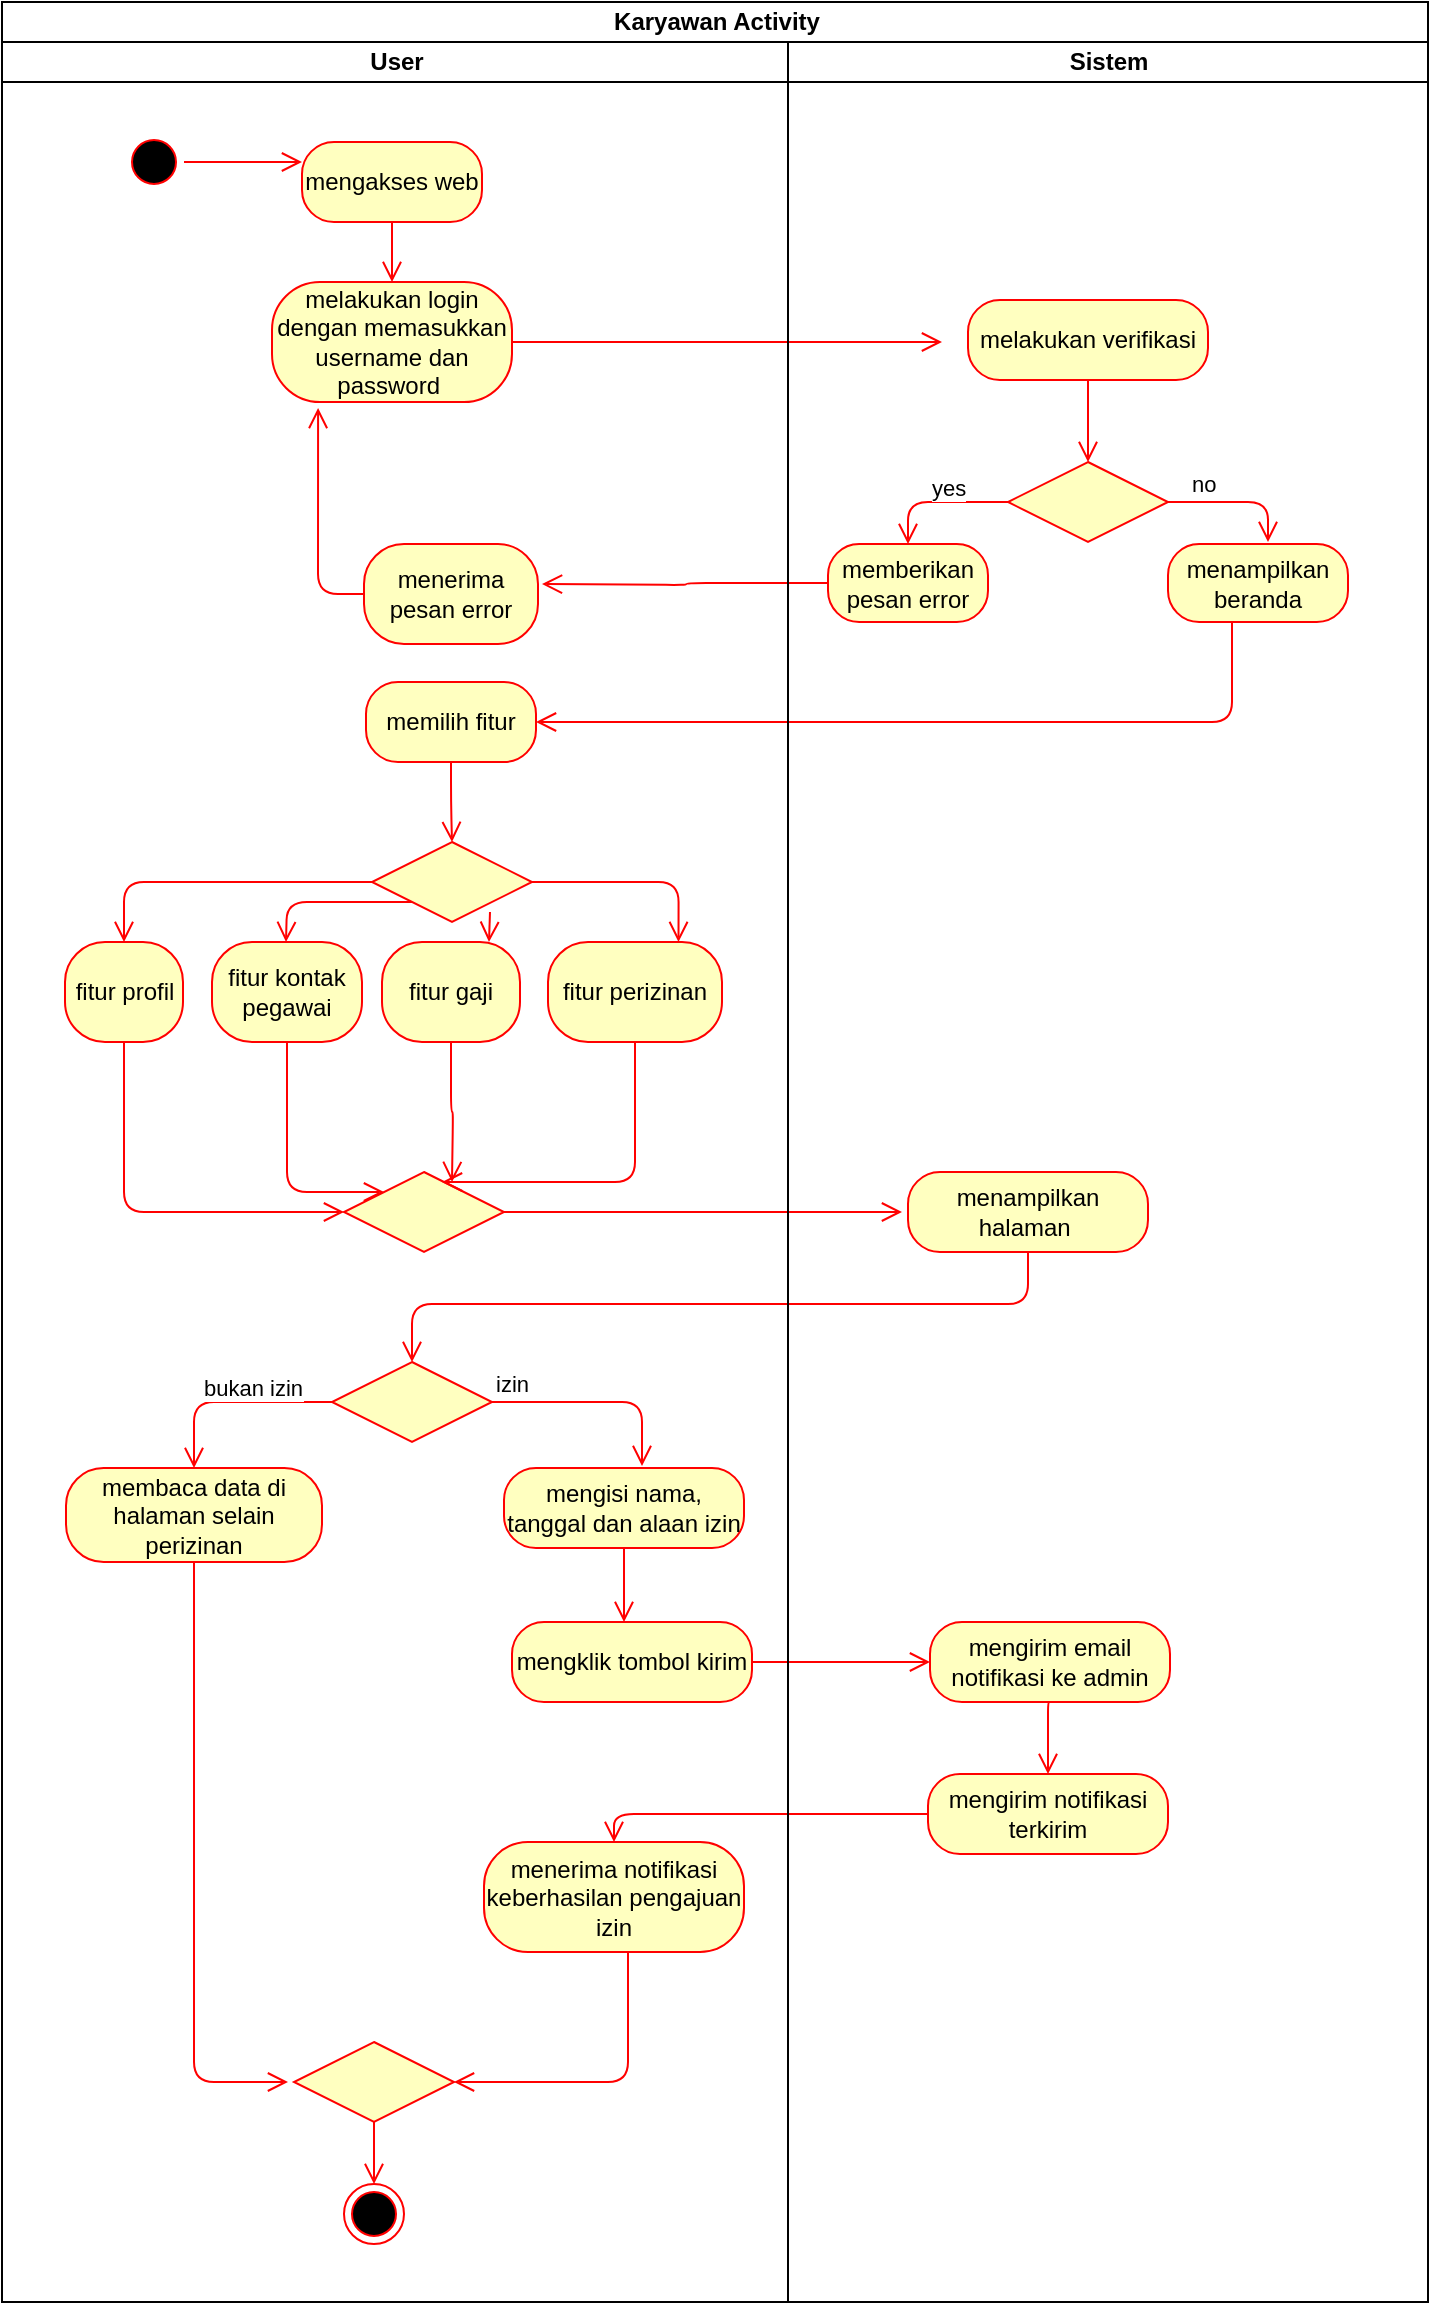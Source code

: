 <mxfile version="10.9.8" type="device"><diagram id="daq8eiLRoNK0rg7QigqB" name="Page-1"><mxGraphModel dx="868" dy="1604" grid="1" gridSize="10" guides="1" tooltips="1" connect="1" arrows="1" fold="1" page="1" pageScale="1" pageWidth="827" pageHeight="1169" math="0" shadow="0"><root><mxCell id="0"/><mxCell id="1" parent="0"/><mxCell id="wMrzQ9i5Yjg6TsxoMLH2-11" value="Karyawan Activity" style="swimlane;html=1;childLayout=stackLayout;resizeParent=1;resizeParentMax=0;startSize=20;" parent="1" vertex="1"><mxGeometry x="57" y="-800" width="713" height="1150" as="geometry"/></mxCell><mxCell id="wMrzQ9i5Yjg6TsxoMLH2-12" value="User" style="swimlane;html=1;startSize=20;" parent="wMrzQ9i5Yjg6TsxoMLH2-11" vertex="1"><mxGeometry y="20" width="393" height="1130" as="geometry"/></mxCell><mxCell id="wMrzQ9i5Yjg6TsxoMLH2-16" value="" style="ellipse;html=1;shape=startState;fillColor=#000000;strokeColor=#ff0000;" parent="wMrzQ9i5Yjg6TsxoMLH2-12" vertex="1"><mxGeometry x="61" y="45" width="30" height="30" as="geometry"/></mxCell><mxCell id="wMrzQ9i5Yjg6TsxoMLH2-17" value="" style="edgeStyle=orthogonalEdgeStyle;html=1;verticalAlign=bottom;endArrow=open;endSize=8;strokeColor=#ff0000;entryX=0;entryY=0.25;entryDx=0;entryDy=0;" parent="wMrzQ9i5Yjg6TsxoMLH2-12" source="wMrzQ9i5Yjg6TsxoMLH2-16" edge="1" target="3ygSTChkmW4-3VR6TERX-16"><mxGeometry relative="1" as="geometry"><mxPoint x="135" y="100" as="targetPoint"/></mxGeometry></mxCell><mxCell id="wMrzQ9i5Yjg6TsxoMLH2-26" value="" style="edgeStyle=orthogonalEdgeStyle;html=1;verticalAlign=bottom;endArrow=open;endSize=8;strokeColor=#ff0000;" parent="wMrzQ9i5Yjg6TsxoMLH2-12" source="wMrzQ9i5Yjg6TsxoMLH2-25" edge="1"><mxGeometry relative="1" as="geometry"><mxPoint x="311" y="790" as="targetPoint"/></mxGeometry></mxCell><mxCell id="wMrzQ9i5Yjg6TsxoMLH2-42" value="" style="ellipse;html=1;shape=endState;fillColor=#000000;strokeColor=#ff0000;" parent="wMrzQ9i5Yjg6TsxoMLH2-12" vertex="1"><mxGeometry x="171" y="1071" width="30" height="30" as="geometry"/></mxCell><mxCell id="3ygSTChkmW4-3VR6TERX-8" value="menerima notifikasi keberhasilan pengajuan izin" style="rounded=1;whiteSpace=wrap;html=1;arcSize=40;fontColor=#000000;fillColor=#ffffc0;strokeColor=#ff0000;" vertex="1" parent="wMrzQ9i5Yjg6TsxoMLH2-12"><mxGeometry x="241" y="900" width="130" height="55" as="geometry"/></mxCell><mxCell id="3ygSTChkmW4-3VR6TERX-9" value="" style="edgeStyle=orthogonalEdgeStyle;html=1;verticalAlign=bottom;endArrow=open;endSize=8;strokeColor=#ff0000;entryX=1;entryY=0.5;entryDx=0;entryDy=0;" edge="1" source="3ygSTChkmW4-3VR6TERX-8" parent="wMrzQ9i5Yjg6TsxoMLH2-12" target="3ygSTChkmW4-3VR6TERX-79"><mxGeometry relative="1" as="geometry"><mxPoint x="306" y="1020" as="targetPoint"/><Array as="points"><mxPoint x="313" y="1020"/></Array></mxGeometry></mxCell><mxCell id="3ygSTChkmW4-3VR6TERX-11" value="mengklik tombol kirim" style="rounded=1;whiteSpace=wrap;html=1;arcSize=40;fontColor=#000000;fillColor=#ffffc0;strokeColor=#ff0000;" vertex="1" parent="wMrzQ9i5Yjg6TsxoMLH2-12"><mxGeometry x="255" y="790" width="120" height="40" as="geometry"/></mxCell><mxCell id="3ygSTChkmW4-3VR6TERX-16" value="mengakses web" style="rounded=1;whiteSpace=wrap;html=1;arcSize=40;fontColor=#000000;fillColor=#ffffc0;strokeColor=#ff0000;" vertex="1" parent="wMrzQ9i5Yjg6TsxoMLH2-12"><mxGeometry x="150" y="50" width="90" height="40" as="geometry"/></mxCell><mxCell id="3ygSTChkmW4-3VR6TERX-17" value="" style="edgeStyle=orthogonalEdgeStyle;html=1;verticalAlign=bottom;endArrow=open;endSize=8;strokeColor=#ff0000;entryX=0.5;entryY=0;entryDx=0;entryDy=0;" edge="1" source="3ygSTChkmW4-3VR6TERX-16" parent="wMrzQ9i5Yjg6TsxoMLH2-12" target="3ygSTChkmW4-3VR6TERX-18"><mxGeometry relative="1" as="geometry"><mxPoint x="250" y="110" as="targetPoint"/></mxGeometry></mxCell><mxCell id="3ygSTChkmW4-3VR6TERX-18" value="melakukan login dengan memasukkan username dan password&amp;nbsp;" style="rounded=1;whiteSpace=wrap;html=1;arcSize=40;fontColor=#000000;fillColor=#ffffc0;strokeColor=#ff0000;" vertex="1" parent="wMrzQ9i5Yjg6TsxoMLH2-12"><mxGeometry x="135" y="120" width="120" height="60" as="geometry"/></mxCell><mxCell id="3ygSTChkmW4-3VR6TERX-19" value="" style="edgeStyle=orthogonalEdgeStyle;html=1;verticalAlign=bottom;endArrow=open;endSize=8;strokeColor=#ff0000;" edge="1" source="3ygSTChkmW4-3VR6TERX-18" parent="wMrzQ9i5Yjg6TsxoMLH2-12"><mxGeometry relative="1" as="geometry"><mxPoint x="470" y="150" as="targetPoint"/></mxGeometry></mxCell><mxCell id="3ygSTChkmW4-3VR6TERX-40" value="menerima pesan error" style="rounded=1;whiteSpace=wrap;html=1;arcSize=40;fontColor=#000000;fillColor=#ffffc0;strokeColor=#ff0000;" vertex="1" parent="wMrzQ9i5Yjg6TsxoMLH2-12"><mxGeometry x="181" y="251" width="87" height="50" as="geometry"/></mxCell><mxCell id="3ygSTChkmW4-3VR6TERX-41" value="" style="edgeStyle=orthogonalEdgeStyle;html=1;verticalAlign=bottom;endArrow=open;endSize=8;strokeColor=#ff0000;entryX=0.192;entryY=1.05;entryDx=0;entryDy=0;entryPerimeter=0;exitX=0;exitY=0.5;exitDx=0;exitDy=0;" edge="1" source="3ygSTChkmW4-3VR6TERX-40" parent="wMrzQ9i5Yjg6TsxoMLH2-12" target="3ygSTChkmW4-3VR6TERX-18"><mxGeometry relative="1" as="geometry"><mxPoint x="225" y="340" as="targetPoint"/></mxGeometry></mxCell><mxCell id="3ygSTChkmW4-3VR6TERX-44" value="memilih fitur" style="rounded=1;whiteSpace=wrap;html=1;arcSize=40;fontColor=#000000;fillColor=#ffffc0;strokeColor=#ff0000;" vertex="1" parent="wMrzQ9i5Yjg6TsxoMLH2-12"><mxGeometry x="182" y="320" width="85" height="40" as="geometry"/></mxCell><mxCell id="3ygSTChkmW4-3VR6TERX-45" value="" style="edgeStyle=orthogonalEdgeStyle;html=1;verticalAlign=bottom;endArrow=open;endSize=8;strokeColor=#ff0000;" edge="1" source="3ygSTChkmW4-3VR6TERX-44" parent="wMrzQ9i5Yjg6TsxoMLH2-12" target="3ygSTChkmW4-3VR6TERX-49"><mxGeometry relative="1" as="geometry"><mxPoint x="225" y="420" as="targetPoint"/></mxGeometry></mxCell><mxCell id="3ygSTChkmW4-3VR6TERX-49" value="" style="rhombus;whiteSpace=wrap;html=1;fillColor=#ffffc0;strokeColor=#ff0000;" vertex="1" parent="wMrzQ9i5Yjg6TsxoMLH2-12"><mxGeometry x="185" y="400" width="80" height="40" as="geometry"/></mxCell><mxCell id="3ygSTChkmW4-3VR6TERX-50" value="" style="edgeStyle=orthogonalEdgeStyle;html=1;align=left;verticalAlign=bottom;endArrow=open;endSize=8;strokeColor=#ff0000;entryX=0.75;entryY=0;entryDx=0;entryDy=0;" edge="1" source="3ygSTChkmW4-3VR6TERX-49" parent="wMrzQ9i5Yjg6TsxoMLH2-12" target="3ygSTChkmW4-3VR6TERX-60"><mxGeometry x="-1" relative="1" as="geometry"><mxPoint x="365" y="420" as="targetPoint"/></mxGeometry></mxCell><mxCell id="3ygSTChkmW4-3VR6TERX-51" value="" style="edgeStyle=orthogonalEdgeStyle;html=1;align=left;verticalAlign=top;endArrow=open;endSize=8;strokeColor=#ff0000;entryX=0.5;entryY=0;entryDx=0;entryDy=0;" edge="1" source="3ygSTChkmW4-3VR6TERX-49" parent="wMrzQ9i5Yjg6TsxoMLH2-12" target="3ygSTChkmW4-3VR6TERX-52"><mxGeometry x="-1" relative="1" as="geometry"><mxPoint x="70" y="420" as="targetPoint"/></mxGeometry></mxCell><mxCell id="3ygSTChkmW4-3VR6TERX-52" value="fitur profil" style="rounded=1;whiteSpace=wrap;html=1;arcSize=40;fontColor=#000000;fillColor=#ffffc0;strokeColor=#ff0000;" vertex="1" parent="wMrzQ9i5Yjg6TsxoMLH2-12"><mxGeometry x="31.5" y="450" width="59" height="50" as="geometry"/></mxCell><mxCell id="3ygSTChkmW4-3VR6TERX-53" value="" style="edgeStyle=orthogonalEdgeStyle;html=1;verticalAlign=bottom;endArrow=open;endSize=8;strokeColor=#ff0000;entryX=0;entryY=0.5;entryDx=0;entryDy=0;" edge="1" source="3ygSTChkmW4-3VR6TERX-52" parent="wMrzQ9i5Yjg6TsxoMLH2-12" target="3ygSTChkmW4-3VR6TERX-69"><mxGeometry relative="1" as="geometry"><mxPoint x="61" y="530" as="targetPoint"/><Array as="points"><mxPoint x="61" y="585"/></Array></mxGeometry></mxCell><mxCell id="3ygSTChkmW4-3VR6TERX-54" value="fitur kontak pegawai" style="rounded=1;whiteSpace=wrap;html=1;arcSize=40;fontColor=#000000;fillColor=#ffffc0;strokeColor=#ff0000;" vertex="1" parent="wMrzQ9i5Yjg6TsxoMLH2-12"><mxGeometry x="105" y="450" width="75" height="50" as="geometry"/></mxCell><mxCell id="3ygSTChkmW4-3VR6TERX-55" value="" style="edgeStyle=orthogonalEdgeStyle;html=1;verticalAlign=bottom;endArrow=open;endSize=8;strokeColor=#ff0000;entryX=0;entryY=0;entryDx=0;entryDy=0;" edge="1" source="3ygSTChkmW4-3VR6TERX-54" parent="wMrzQ9i5Yjg6TsxoMLH2-12" target="3ygSTChkmW4-3VR6TERX-69"><mxGeometry relative="1" as="geometry"><mxPoint x="143" y="540" as="targetPoint"/><Array as="points"><mxPoint x="143" y="575"/></Array></mxGeometry></mxCell><mxCell id="3ygSTChkmW4-3VR6TERX-58" value="fitur gaji" style="rounded=1;whiteSpace=wrap;html=1;arcSize=40;fontColor=#000000;fillColor=#ffffc0;strokeColor=#ff0000;" vertex="1" parent="wMrzQ9i5Yjg6TsxoMLH2-12"><mxGeometry x="190" y="450" width="69" height="50" as="geometry"/></mxCell><mxCell id="3ygSTChkmW4-3VR6TERX-59" value="" style="edgeStyle=orthogonalEdgeStyle;html=1;verticalAlign=bottom;endArrow=open;endSize=8;strokeColor=#ff0000;" edge="1" source="3ygSTChkmW4-3VR6TERX-58" parent="wMrzQ9i5Yjg6TsxoMLH2-12"><mxGeometry relative="1" as="geometry"><mxPoint x="225" y="570" as="targetPoint"/></mxGeometry></mxCell><mxCell id="3ygSTChkmW4-3VR6TERX-60" value="fitur perizinan" style="rounded=1;whiteSpace=wrap;html=1;arcSize=40;fontColor=#000000;fillColor=#ffffc0;strokeColor=#ff0000;" vertex="1" parent="wMrzQ9i5Yjg6TsxoMLH2-12"><mxGeometry x="273" y="450" width="87" height="50" as="geometry"/></mxCell><mxCell id="3ygSTChkmW4-3VR6TERX-62" value="" style="edgeStyle=orthogonalEdgeStyle;html=1;verticalAlign=bottom;endArrow=open;endSize=8;strokeColor=#ff0000;exitX=0;exitY=1;exitDx=0;exitDy=0;" edge="1" parent="wMrzQ9i5Yjg6TsxoMLH2-12" source="3ygSTChkmW4-3VR6TERX-49"><mxGeometry relative="1" as="geometry"><mxPoint x="142" y="450" as="targetPoint"/><mxPoint x="142" y="410" as="sourcePoint"/></mxGeometry></mxCell><mxCell id="3ygSTChkmW4-3VR6TERX-65" value="" style="edgeStyle=orthogonalEdgeStyle;html=1;verticalAlign=bottom;endArrow=open;endSize=8;strokeColor=#ff0000;" edge="1" parent="wMrzQ9i5Yjg6TsxoMLH2-12"><mxGeometry relative="1" as="geometry"><mxPoint x="243.5" y="450" as="targetPoint"/><mxPoint x="244" y="435" as="sourcePoint"/><Array as="points"><mxPoint x="244" y="435"/><mxPoint x="244" y="435"/></Array></mxGeometry></mxCell><mxCell id="3ygSTChkmW4-3VR6TERX-69" value="" style="rhombus;whiteSpace=wrap;html=1;fillColor=#ffffc0;strokeColor=#ff0000;" vertex="1" parent="wMrzQ9i5Yjg6TsxoMLH2-12"><mxGeometry x="171" y="565" width="80" height="40" as="geometry"/></mxCell><mxCell id="3ygSTChkmW4-3VR6TERX-70" value="" style="edgeStyle=orthogonalEdgeStyle;html=1;align=left;verticalAlign=bottom;endArrow=open;endSize=8;strokeColor=#ff0000;" edge="1" source="3ygSTChkmW4-3VR6TERX-69" parent="wMrzQ9i5Yjg6TsxoMLH2-12"><mxGeometry x="-0.909" y="35" relative="1" as="geometry"><mxPoint x="450" y="585" as="targetPoint"/><mxPoint as="offset"/></mxGeometry></mxCell><mxCell id="3ygSTChkmW4-3VR6TERX-61" value="" style="edgeStyle=orthogonalEdgeStyle;html=1;verticalAlign=bottom;endArrow=open;endSize=8;strokeColor=#ff0000;" edge="1" source="3ygSTChkmW4-3VR6TERX-60" parent="wMrzQ9i5Yjg6TsxoMLH2-12"><mxGeometry relative="1" as="geometry"><mxPoint x="220" y="570" as="targetPoint"/><Array as="points"><mxPoint x="317" y="570"/><mxPoint x="231" y="570"/></Array></mxGeometry></mxCell><mxCell id="3ygSTChkmW4-3VR6TERX-73" value="" style="rhombus;whiteSpace=wrap;html=1;fillColor=#ffffc0;strokeColor=#ff0000;" vertex="1" parent="wMrzQ9i5Yjg6TsxoMLH2-12"><mxGeometry x="165" y="660" width="80" height="40" as="geometry"/></mxCell><mxCell id="3ygSTChkmW4-3VR6TERX-74" value="izin" style="edgeStyle=orthogonalEdgeStyle;html=1;align=left;verticalAlign=bottom;endArrow=open;endSize=8;strokeColor=#ff0000;entryX=0.575;entryY=-0.025;entryDx=0;entryDy=0;entryPerimeter=0;" edge="1" source="3ygSTChkmW4-3VR6TERX-73" parent="wMrzQ9i5Yjg6TsxoMLH2-12" target="wMrzQ9i5Yjg6TsxoMLH2-25"><mxGeometry x="-1" relative="1" as="geometry"><mxPoint x="345" y="680" as="targetPoint"/></mxGeometry></mxCell><mxCell id="3ygSTChkmW4-3VR6TERX-75" value="bukan izin" style="edgeStyle=orthogonalEdgeStyle;html=1;align=left;verticalAlign=top;endArrow=open;endSize=8;strokeColor=#ff0000;" edge="1" source="3ygSTChkmW4-3VR6TERX-73" parent="wMrzQ9i5Yjg6TsxoMLH2-12" target="3ygSTChkmW4-3VR6TERX-77"><mxGeometry x="0.294" y="-20" relative="1" as="geometry"><mxPoint x="80" y="680" as="targetPoint"/><mxPoint as="offset"/></mxGeometry></mxCell><mxCell id="wMrzQ9i5Yjg6TsxoMLH2-25" value="mengisi nama, tanggal dan alaan izin" style="rounded=1;whiteSpace=wrap;html=1;arcSize=40;fontColor=#000000;fillColor=#ffffc0;strokeColor=#ff0000;" parent="wMrzQ9i5Yjg6TsxoMLH2-12" vertex="1"><mxGeometry x="251" y="713" width="120" height="40" as="geometry"/></mxCell><mxCell id="3ygSTChkmW4-3VR6TERX-77" value="membaca data di halaman selain perizinan" style="rounded=1;whiteSpace=wrap;html=1;arcSize=40;fontColor=#000000;fillColor=#ffffc0;strokeColor=#ff0000;" vertex="1" parent="wMrzQ9i5Yjg6TsxoMLH2-12"><mxGeometry x="32" y="713" width="128" height="47" as="geometry"/></mxCell><mxCell id="3ygSTChkmW4-3VR6TERX-78" value="" style="edgeStyle=orthogonalEdgeStyle;html=1;verticalAlign=bottom;endArrow=open;endSize=8;strokeColor=#ff0000;" edge="1" source="3ygSTChkmW4-3VR6TERX-77" parent="wMrzQ9i5Yjg6TsxoMLH2-12"><mxGeometry relative="1" as="geometry"><mxPoint x="143" y="1020" as="targetPoint"/><Array as="points"><mxPoint x="96" y="1020"/></Array></mxGeometry></mxCell><mxCell id="3ygSTChkmW4-3VR6TERX-79" value="" style="rhombus;whiteSpace=wrap;html=1;fillColor=#ffffc0;strokeColor=#ff0000;" vertex="1" parent="wMrzQ9i5Yjg6TsxoMLH2-12"><mxGeometry x="146" y="1000" width="80" height="40" as="geometry"/></mxCell><mxCell id="3ygSTChkmW4-3VR6TERX-81" value="" style="edgeStyle=orthogonalEdgeStyle;html=1;align=left;verticalAlign=top;endArrow=open;endSize=8;strokeColor=#ff0000;entryX=0.5;entryY=0;entryDx=0;entryDy=0;" edge="1" source="3ygSTChkmW4-3VR6TERX-79" parent="wMrzQ9i5Yjg6TsxoMLH2-12" target="wMrzQ9i5Yjg6TsxoMLH2-42"><mxGeometry x="-1" relative="1" as="geometry"><mxPoint x="200" y="1060" as="targetPoint"/></mxGeometry></mxCell><mxCell id="3ygSTChkmW4-3VR6TERX-12" value="" style="edgeStyle=orthogonalEdgeStyle;html=1;verticalAlign=bottom;endArrow=open;endSize=8;strokeColor=#ff0000;entryX=0;entryY=0.5;entryDx=0;entryDy=0;" edge="1" source="3ygSTChkmW4-3VR6TERX-11" parent="wMrzQ9i5Yjg6TsxoMLH2-11" target="3ygSTChkmW4-3VR6TERX-5"><mxGeometry relative="1" as="geometry"><mxPoint x="182" y="851" as="targetPoint"/></mxGeometry></mxCell><mxCell id="3ygSTChkmW4-3VR6TERX-14" value="" style="edgeStyle=orthogonalEdgeStyle;html=1;verticalAlign=bottom;endArrow=open;endSize=8;strokeColor=#ff0000;entryX=0.5;entryY=0;entryDx=0;entryDy=0;" edge="1" source="3ygSTChkmW4-3VR6TERX-13" parent="wMrzQ9i5Yjg6TsxoMLH2-11" target="3ygSTChkmW4-3VR6TERX-8"><mxGeometry relative="1" as="geometry"><mxPoint x="311" y="1046" as="targetPoint"/></mxGeometry></mxCell><mxCell id="3ygSTChkmW4-3VR6TERX-37" value="" style="edgeStyle=orthogonalEdgeStyle;html=1;verticalAlign=bottom;endArrow=open;endSize=8;strokeColor=#ff0000;" edge="1" source="3ygSTChkmW4-3VR6TERX-36" parent="wMrzQ9i5Yjg6TsxoMLH2-11"><mxGeometry relative="1" as="geometry"><mxPoint x="270" y="291" as="targetPoint"/></mxGeometry></mxCell><mxCell id="3ygSTChkmW4-3VR6TERX-39" value="" style="edgeStyle=orthogonalEdgeStyle;html=1;verticalAlign=bottom;endArrow=open;endSize=8;strokeColor=#ff0000;entryX=1;entryY=0.5;entryDx=0;entryDy=0;" edge="1" source="3ygSTChkmW4-3VR6TERX-38" parent="wMrzQ9i5Yjg6TsxoMLH2-11" target="3ygSTChkmW4-3VR6TERX-44"><mxGeometry relative="1" as="geometry"><mxPoint x="630" y="390" as="targetPoint"/><Array as="points"><mxPoint x="615" y="360"/></Array></mxGeometry></mxCell><mxCell id="wMrzQ9i5Yjg6TsxoMLH2-24" value="" style="edgeStyle=orthogonalEdgeStyle;html=1;verticalAlign=bottom;endArrow=open;endSize=8;strokeColor=#ff0000;entryX=0.5;entryY=0;entryDx=0;entryDy=0;" parent="wMrzQ9i5Yjg6TsxoMLH2-11" source="wMrzQ9i5Yjg6TsxoMLH2-23" edge="1" target="3ygSTChkmW4-3VR6TERX-73"><mxGeometry relative="1" as="geometry"><mxPoint x="71" y="641" as="targetPoint"/><Array as="points"><mxPoint x="513" y="651"/><mxPoint x="205" y="651"/></Array></mxGeometry></mxCell><mxCell id="wMrzQ9i5Yjg6TsxoMLH2-13" value="Sistem" style="swimlane;html=1;startSize=20;" parent="wMrzQ9i5Yjg6TsxoMLH2-11" vertex="1"><mxGeometry x="393" y="20" width="320" height="1130" as="geometry"/></mxCell><mxCell id="wMrzQ9i5Yjg6TsxoMLH2-23" value="menampilkan halaman&amp;nbsp;" style="rounded=1;whiteSpace=wrap;html=1;arcSize=40;fontColor=#000000;fillColor=#ffffc0;strokeColor=#ff0000;" parent="wMrzQ9i5Yjg6TsxoMLH2-13" vertex="1"><mxGeometry x="60" y="565" width="120" height="40" as="geometry"/></mxCell><mxCell id="3ygSTChkmW4-3VR6TERX-5" value="mengirim email notifikasi ke admin" style="rounded=1;whiteSpace=wrap;html=1;arcSize=40;fontColor=#000000;fillColor=#ffffc0;strokeColor=#ff0000;" vertex="1" parent="wMrzQ9i5Yjg6TsxoMLH2-13"><mxGeometry x="71" y="790" width="120" height="40" as="geometry"/></mxCell><mxCell id="3ygSTChkmW4-3VR6TERX-13" value="mengirim notifikasi terkirim" style="rounded=1;whiteSpace=wrap;html=1;arcSize=40;fontColor=#000000;fillColor=#ffffc0;strokeColor=#ff0000;" vertex="1" parent="wMrzQ9i5Yjg6TsxoMLH2-13"><mxGeometry x="70" y="866" width="120" height="40" as="geometry"/></mxCell><mxCell id="3ygSTChkmW4-3VR6TERX-20" value="melakukan verifikasi" style="rounded=1;whiteSpace=wrap;html=1;arcSize=40;fontColor=#000000;fillColor=#ffffc0;strokeColor=#ff0000;" vertex="1" parent="wMrzQ9i5Yjg6TsxoMLH2-13"><mxGeometry x="90" y="129" width="120" height="40" as="geometry"/></mxCell><mxCell id="3ygSTChkmW4-3VR6TERX-21" value="" style="edgeStyle=orthogonalEdgeStyle;html=1;verticalAlign=bottom;endArrow=open;endSize=8;strokeColor=#ff0000;" edge="1" source="3ygSTChkmW4-3VR6TERX-20" parent="wMrzQ9i5Yjg6TsxoMLH2-13"><mxGeometry relative="1" as="geometry"><mxPoint x="150" y="210" as="targetPoint"/></mxGeometry></mxCell><mxCell id="3ygSTChkmW4-3VR6TERX-31" value="" style="rhombus;whiteSpace=wrap;html=1;fillColor=#ffffc0;strokeColor=#ff0000;" vertex="1" parent="wMrzQ9i5Yjg6TsxoMLH2-13"><mxGeometry x="110" y="210" width="80" height="40" as="geometry"/></mxCell><mxCell id="3ygSTChkmW4-3VR6TERX-32" value="no" style="edgeStyle=orthogonalEdgeStyle;html=1;align=left;verticalAlign=bottom;endArrow=open;endSize=8;strokeColor=#ff0000;" edge="1" source="3ygSTChkmW4-3VR6TERX-31" parent="wMrzQ9i5Yjg6TsxoMLH2-13"><mxGeometry x="-0.714" relative="1" as="geometry"><mxPoint x="240" y="250" as="targetPoint"/><Array as="points"><mxPoint x="240" y="230"/></Array><mxPoint as="offset"/></mxGeometry></mxCell><mxCell id="3ygSTChkmW4-3VR6TERX-33" value="yes" style="edgeStyle=orthogonalEdgeStyle;html=1;align=left;verticalAlign=top;endArrow=open;endSize=8;strokeColor=#ff0000;entryX=0.5;entryY=0;entryDx=0;entryDy=0;" edge="1" source="3ygSTChkmW4-3VR6TERX-31" parent="wMrzQ9i5Yjg6TsxoMLH2-13" target="3ygSTChkmW4-3VR6TERX-36"><mxGeometry x="0.127" y="-20" relative="1" as="geometry"><mxPoint x="30" y="244" as="targetPoint"/><mxPoint as="offset"/></mxGeometry></mxCell><mxCell id="3ygSTChkmW4-3VR6TERX-36" value="memberikan pesan error" style="rounded=1;whiteSpace=wrap;html=1;arcSize=40;fontColor=#000000;fillColor=#ffffc0;strokeColor=#ff0000;" vertex="1" parent="wMrzQ9i5Yjg6TsxoMLH2-13"><mxGeometry x="20" y="251" width="80" height="39" as="geometry"/></mxCell><mxCell id="3ygSTChkmW4-3VR6TERX-38" value="menampilkan beranda" style="rounded=1;whiteSpace=wrap;html=1;arcSize=40;fontColor=#000000;fillColor=#ffffc0;strokeColor=#ff0000;" vertex="1" parent="wMrzQ9i5Yjg6TsxoMLH2-13"><mxGeometry x="190" y="251" width="90" height="39" as="geometry"/></mxCell><mxCell id="3ygSTChkmW4-3VR6TERX-6" value="" style="edgeStyle=orthogonalEdgeStyle;html=1;verticalAlign=bottom;endArrow=open;endSize=8;strokeColor=#ff0000;exitX=0.5;exitY=1;exitDx=0;exitDy=0;" edge="1" source="3ygSTChkmW4-3VR6TERX-5" parent="wMrzQ9i5Yjg6TsxoMLH2-13" target="3ygSTChkmW4-3VR6TERX-13"><mxGeometry relative="1" as="geometry"><mxPoint x="227" y="840" as="targetPoint"/><mxPoint x="227" y="870" as="sourcePoint"/><Array as="points"><mxPoint x="130" y="830"/><mxPoint x="130" y="840"/><mxPoint x="130" y="840"/></Array></mxGeometry></mxCell></root></mxGraphModel></diagram></mxfile>